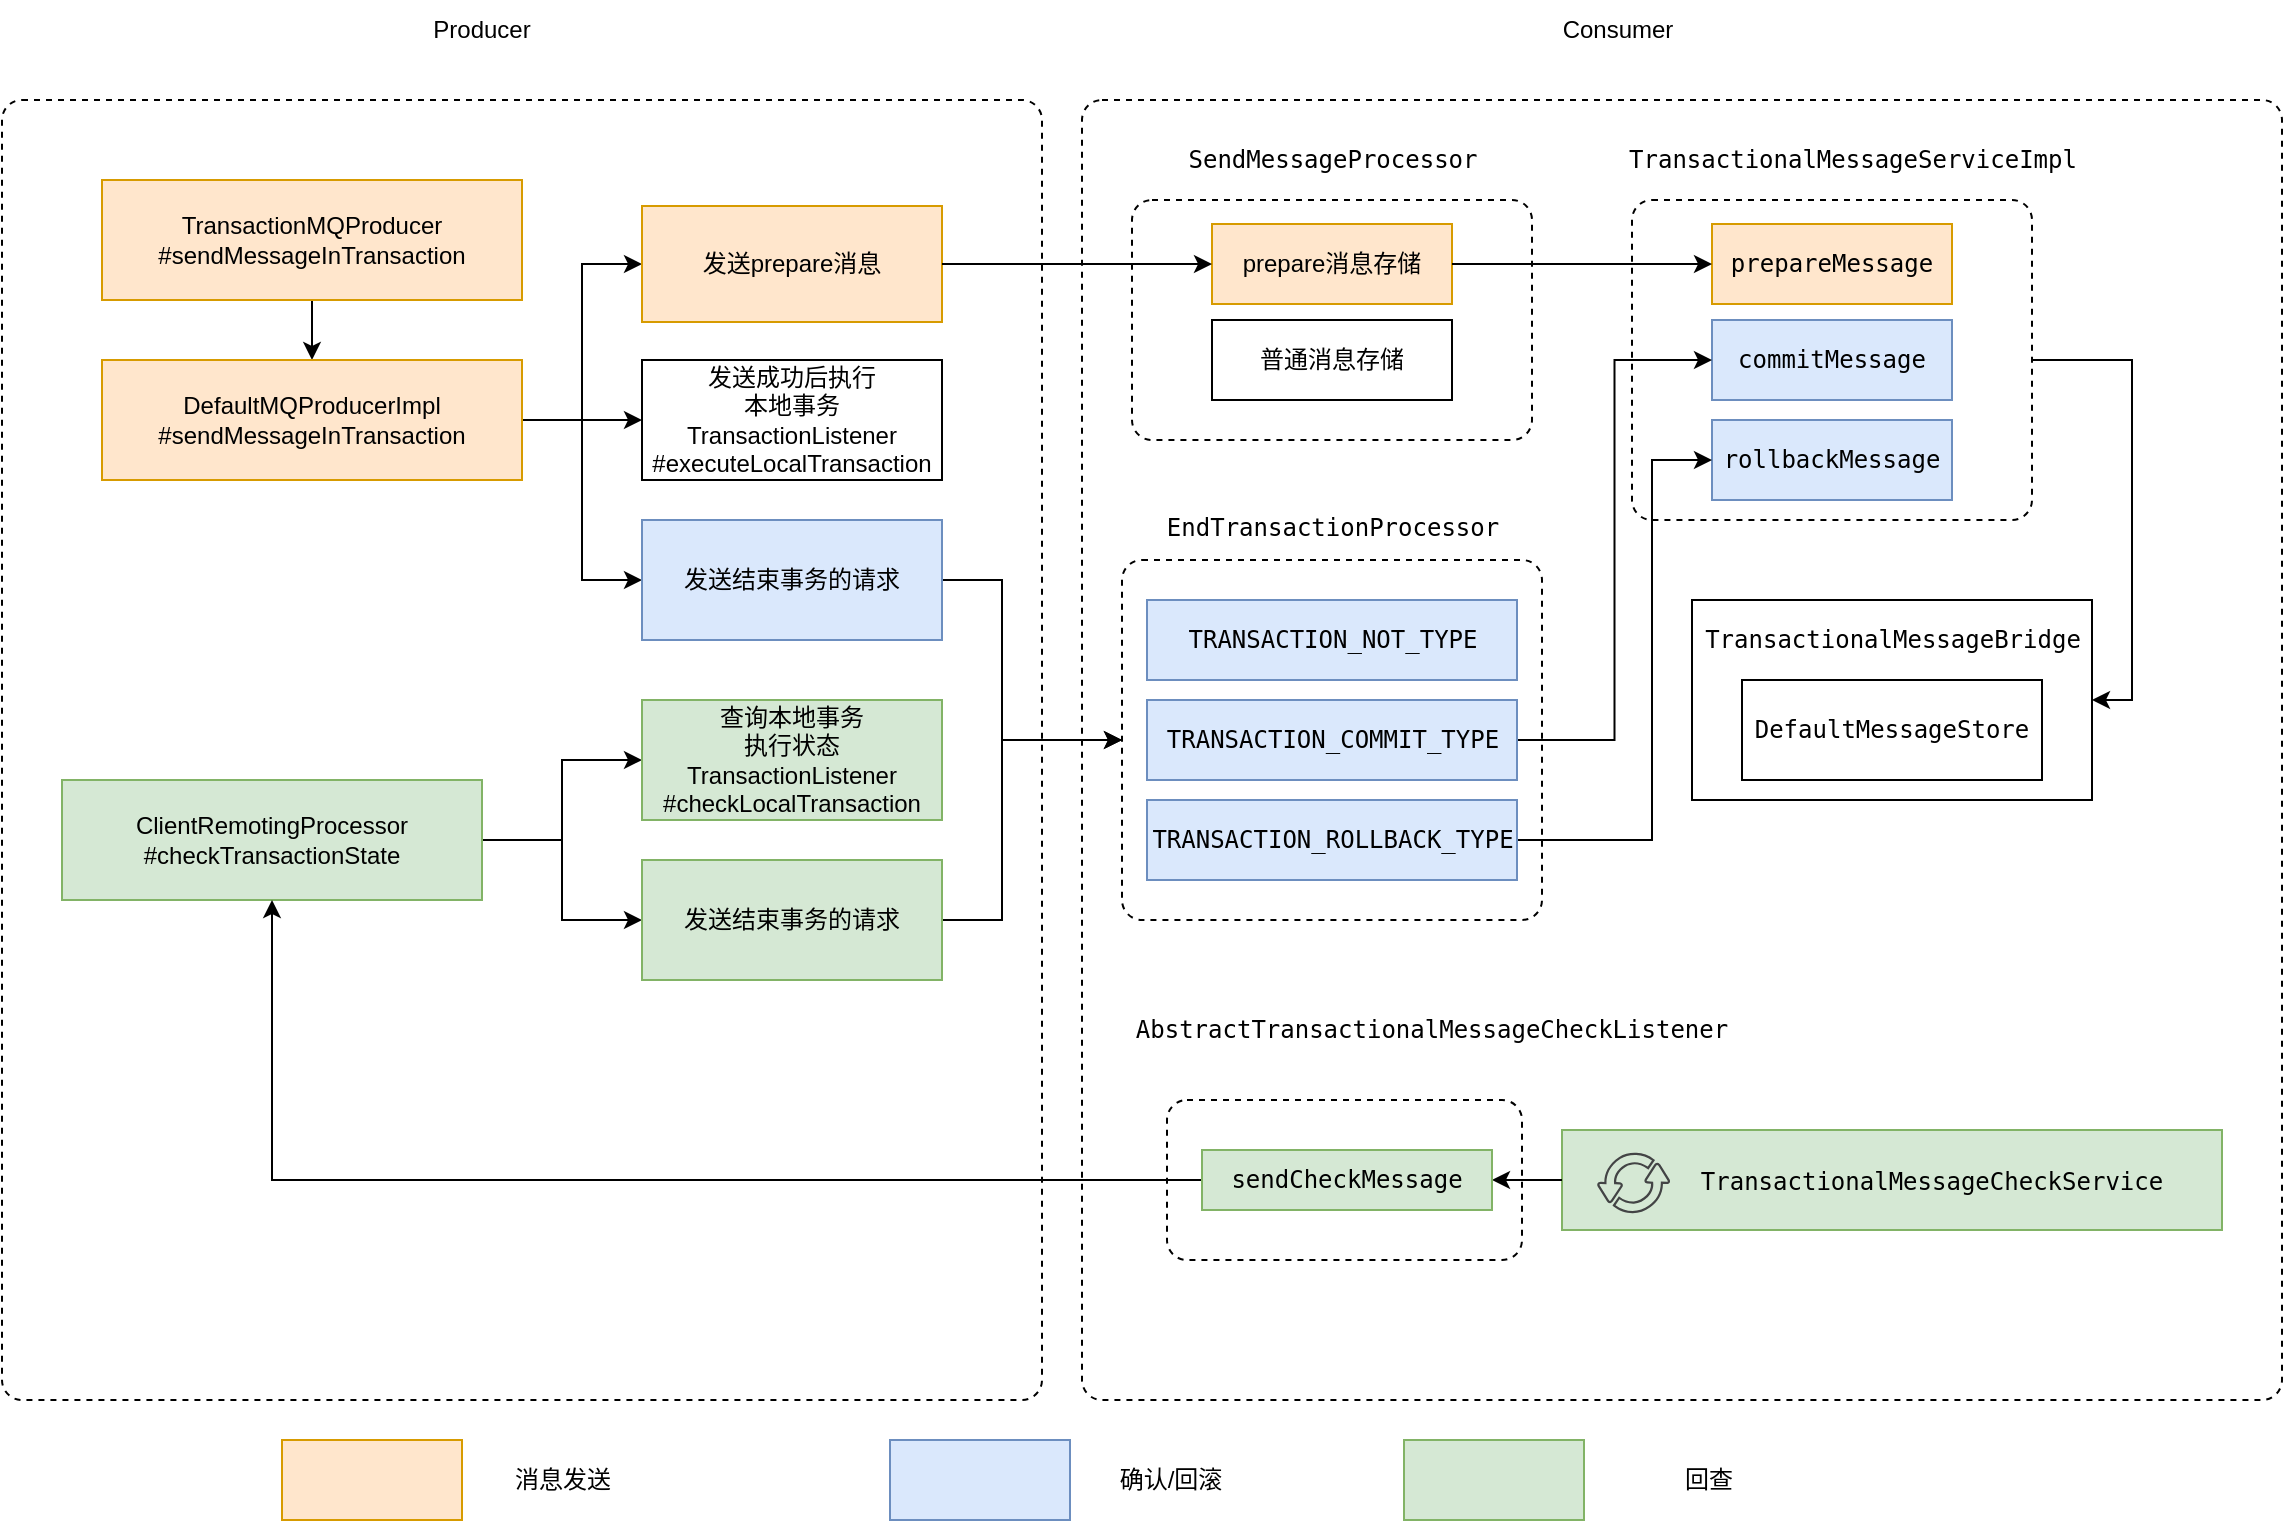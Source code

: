 <mxfile version="15.8.4" type="device"><diagram id="2E-LtHal8WjOzLzMyE7q" name="Page-1"><mxGraphModel dx="1426" dy="860" grid="1" gridSize="10" guides="1" tooltips="1" connect="1" arrows="1" fold="1" page="1" pageScale="1" pageWidth="827" pageHeight="1169" math="0" shadow="0"><root><mxCell id="0"/><mxCell id="1" parent="0"/><mxCell id="0eEU60-_0mocx27R98j--6" value="" style="html=1;align=center;verticalAlign=top;rounded=1;absoluteArcSize=1;arcSize=20;dashed=1;" parent="1" vertex="1"><mxGeometry x="600" y="60" width="600" height="650" as="geometry"/></mxCell><mxCell id="0eEU60-_0mocx27R98j--4" value="" style="html=1;align=center;verticalAlign=top;rounded=1;absoluteArcSize=1;arcSize=20;dashed=1;" parent="1" vertex="1"><mxGeometry x="60" y="60" width="520" height="650" as="geometry"/></mxCell><mxCell id="Fik6nefxO_mn1XnIjBR2-26" value="" style="rounded=0;whiteSpace=wrap;html=1;" parent="1" vertex="1"><mxGeometry x="905" y="310" width="200" height="100" as="geometry"/></mxCell><mxCell id="Fik6nefxO_mn1XnIjBR2-21" value="" style="edgeStyle=orthogonalEdgeStyle;rounded=0;orthogonalLoop=1;jettySize=auto;html=1;" parent="1" source="Fik6nefxO_mn1XnIjBR2-1" target="Fik6nefxO_mn1XnIjBR2-2" edge="1"><mxGeometry relative="1" as="geometry"/></mxCell><mxCell id="Fik6nefxO_mn1XnIjBR2-1" value="TransactionMQProducer&lt;br&gt;#sendMessageInTransaction" style="rounded=0;whiteSpace=wrap;html=1;fillColor=#ffe6cc;strokeColor=#d79b00;" parent="1" vertex="1"><mxGeometry x="110" y="100" width="210" height="60" as="geometry"/></mxCell><mxCell id="Fik6nefxO_mn1XnIjBR2-33" style="edgeStyle=orthogonalEdgeStyle;rounded=0;orthogonalLoop=1;jettySize=auto;html=1;exitX=1;exitY=0.5;exitDx=0;exitDy=0;entryX=0;entryY=0.5;entryDx=0;entryDy=0;" parent="1" source="Fik6nefxO_mn1XnIjBR2-2" target="Fik6nefxO_mn1XnIjBR2-3" edge="1"><mxGeometry relative="1" as="geometry"/></mxCell><mxCell id="Fik6nefxO_mn1XnIjBR2-34" style="edgeStyle=orthogonalEdgeStyle;rounded=0;orthogonalLoop=1;jettySize=auto;html=1;exitX=1;exitY=0.5;exitDx=0;exitDy=0;entryX=0;entryY=0.5;entryDx=0;entryDy=0;" parent="1" source="Fik6nefxO_mn1XnIjBR2-2" target="Fik6nefxO_mn1XnIjBR2-4" edge="1"><mxGeometry relative="1" as="geometry"/></mxCell><mxCell id="Fik6nefxO_mn1XnIjBR2-35" style="edgeStyle=orthogonalEdgeStyle;rounded=0;orthogonalLoop=1;jettySize=auto;html=1;exitX=1;exitY=0.5;exitDx=0;exitDy=0;entryX=0;entryY=0.5;entryDx=0;entryDy=0;" parent="1" source="Fik6nefxO_mn1XnIjBR2-2" target="Fik6nefxO_mn1XnIjBR2-5" edge="1"><mxGeometry relative="1" as="geometry"/></mxCell><mxCell id="Fik6nefxO_mn1XnIjBR2-2" value="DefaultMQProducerImpl&lt;br&gt;#sendMessageInTransaction" style="rounded=0;whiteSpace=wrap;html=1;fillColor=#ffe6cc;strokeColor=#d79b00;" parent="1" vertex="1"><mxGeometry x="110" y="190" width="210" height="60" as="geometry"/></mxCell><mxCell id="Fik6nefxO_mn1XnIjBR2-3" value="发送prepare消息" style="rounded=0;whiteSpace=wrap;html=1;fillColor=#ffe6cc;strokeColor=#d79b00;" parent="1" vertex="1"><mxGeometry x="380" y="113" width="150" height="58" as="geometry"/></mxCell><mxCell id="Fik6nefxO_mn1XnIjBR2-4" value="发送成功后执行&lt;br&gt;本地事务&lt;br&gt;TransactionListener&lt;br&gt;#executeLocalTransaction" style="rounded=0;whiteSpace=wrap;html=1;" parent="1" vertex="1"><mxGeometry x="380" y="190" width="150" height="60" as="geometry"/></mxCell><mxCell id="Fik6nefxO_mn1XnIjBR2-39" style="edgeStyle=orthogonalEdgeStyle;rounded=0;orthogonalLoop=1;jettySize=auto;html=1;exitX=1;exitY=0.5;exitDx=0;exitDy=0;entryX=0;entryY=0.5;entryDx=0;entryDy=0;" parent="1" source="Fik6nefxO_mn1XnIjBR2-5" target="Fik6nefxO_mn1XnIjBR2-15" edge="1"><mxGeometry relative="1" as="geometry"><Array as="points"><mxPoint x="560" y="300"/><mxPoint x="560" y="380"/></Array></mxGeometry></mxCell><mxCell id="Fik6nefxO_mn1XnIjBR2-5" value="发送结束事务的请求" style="rounded=0;whiteSpace=wrap;html=1;fillColor=#dae8fc;strokeColor=#6c8ebf;" parent="1" vertex="1"><mxGeometry x="380" y="270" width="150" height="60" as="geometry"/></mxCell><mxCell id="Fik6nefxO_mn1XnIjBR2-6" value="" style="html=1;align=center;verticalAlign=top;rounded=1;absoluteArcSize=1;arcSize=20;dashed=1;" parent="1" vertex="1"><mxGeometry x="625" y="110" width="200" height="120" as="geometry"/></mxCell><mxCell id="Fik6nefxO_mn1XnIjBR2-7" value="&lt;pre&gt;SendMessageProcessor&lt;/pre&gt;" style="text;html=1;align=center;verticalAlign=middle;resizable=0;points=[];autosize=1;strokeColor=none;fillColor=none;" parent="1" vertex="1"><mxGeometry x="645" y="70" width="160" height="40" as="geometry"/></mxCell><mxCell id="Fik6nefxO_mn1XnIjBR2-8" value="prepare消息存储" style="rounded=0;whiteSpace=wrap;html=1;fillColor=#ffe6cc;strokeColor=#d79b00;" parent="1" vertex="1"><mxGeometry x="665" y="122" width="120" height="40" as="geometry"/></mxCell><mxCell id="Fik6nefxO_mn1XnIjBR2-9" value="普通消息存储" style="rounded=0;whiteSpace=wrap;html=1;" parent="1" vertex="1"><mxGeometry x="665" y="170" width="120" height="40" as="geometry"/></mxCell><mxCell id="Fik6nefxO_mn1XnIjBR2-10" value="&lt;pre&gt;TransactionalMessageServiceImpl&lt;/pre&gt;" style="text;html=1;align=center;verticalAlign=middle;resizable=0;points=[];autosize=1;strokeColor=none;fillColor=none;" parent="1" vertex="1"><mxGeometry x="865" y="70" width="240" height="40" as="geometry"/></mxCell><mxCell id="Fik6nefxO_mn1XnIjBR2-32" style="edgeStyle=orthogonalEdgeStyle;rounded=0;orthogonalLoop=1;jettySize=auto;html=1;exitX=1;exitY=0.5;exitDx=0;exitDy=0;entryX=1;entryY=0.5;entryDx=0;entryDy=0;" parent="1" source="Fik6nefxO_mn1XnIjBR2-11" target="Fik6nefxO_mn1XnIjBR2-26" edge="1"><mxGeometry relative="1" as="geometry"/></mxCell><mxCell id="Fik6nefxO_mn1XnIjBR2-11" value="" style="html=1;align=center;verticalAlign=top;rounded=1;absoluteArcSize=1;arcSize=20;dashed=1;" parent="1" vertex="1"><mxGeometry x="875" y="110" width="200" height="160" as="geometry"/></mxCell><mxCell id="Fik6nefxO_mn1XnIjBR2-12" value="&lt;pre&gt;prepareMessage&lt;/pre&gt;" style="rounded=0;whiteSpace=wrap;html=1;fillColor=#ffe6cc;strokeColor=#d79b00;" parent="1" vertex="1"><mxGeometry x="915" y="122" width="120" height="40" as="geometry"/></mxCell><mxCell id="Fik6nefxO_mn1XnIjBR2-13" value="&lt;pre&gt;commitMessage&lt;/pre&gt;" style="rounded=0;whiteSpace=wrap;html=1;fillColor=#dae8fc;strokeColor=#6c8ebf;" parent="1" vertex="1"><mxGeometry x="915" y="170" width="120" height="40" as="geometry"/></mxCell><mxCell id="Fik6nefxO_mn1XnIjBR2-14" value="&lt;pre&gt;&lt;pre&gt;rollbackMessage&lt;/pre&gt;&lt;/pre&gt;" style="rounded=0;whiteSpace=wrap;html=1;fillColor=#dae8fc;strokeColor=#6c8ebf;" parent="1" vertex="1"><mxGeometry x="915" y="220" width="120" height="40" as="geometry"/></mxCell><mxCell id="Fik6nefxO_mn1XnIjBR2-15" value="" style="html=1;align=center;verticalAlign=top;rounded=1;absoluteArcSize=1;arcSize=20;dashed=1;" parent="1" vertex="1"><mxGeometry x="620" y="290" width="210" height="180" as="geometry"/></mxCell><mxCell id="Fik6nefxO_mn1XnIjBR2-16" value="&lt;pre&gt;&lt;pre&gt;EndTransactionProcessor&lt;/pre&gt;&lt;/pre&gt;" style="text;html=1;align=center;verticalAlign=middle;resizable=0;points=[];autosize=1;strokeColor=none;fillColor=none;" parent="1" vertex="1"><mxGeometry x="635" y="254" width="180" height="40" as="geometry"/></mxCell><mxCell id="Fik6nefxO_mn1XnIjBR2-17" value="&lt;pre&gt;TRANSACTION_NOT_TYPE&lt;/pre&gt;" style="rounded=0;whiteSpace=wrap;html=1;fillColor=#dae8fc;strokeColor=#6c8ebf;" parent="1" vertex="1"><mxGeometry x="632.5" y="310" width="185" height="40" as="geometry"/></mxCell><mxCell id="Fik6nefxO_mn1XnIjBR2-22" style="edgeStyle=orthogonalEdgeStyle;rounded=0;orthogonalLoop=1;jettySize=auto;html=1;exitX=1;exitY=0.5;exitDx=0;exitDy=0;entryX=0;entryY=0.5;entryDx=0;entryDy=0;" parent="1" source="Fik6nefxO_mn1XnIjBR2-19" target="Fik6nefxO_mn1XnIjBR2-13" edge="1"><mxGeometry relative="1" as="geometry"/></mxCell><mxCell id="Fik6nefxO_mn1XnIjBR2-19" value="&lt;pre&gt;&lt;pre&gt;TRANSACTION_COMMIT_TYPE&lt;/pre&gt;&lt;/pre&gt;" style="rounded=0;whiteSpace=wrap;html=1;fillColor=#dae8fc;strokeColor=#6c8ebf;" parent="1" vertex="1"><mxGeometry x="632.5" y="360" width="185" height="40" as="geometry"/></mxCell><mxCell id="Fik6nefxO_mn1XnIjBR2-23" style="edgeStyle=orthogonalEdgeStyle;rounded=0;orthogonalLoop=1;jettySize=auto;html=1;exitX=1;exitY=0.5;exitDx=0;exitDy=0;entryX=0;entryY=0.5;entryDx=0;entryDy=0;" parent="1" source="Fik6nefxO_mn1XnIjBR2-20" target="Fik6nefxO_mn1XnIjBR2-14" edge="1"><mxGeometry relative="1" as="geometry"><Array as="points"><mxPoint x="885" y="430"/><mxPoint x="885" y="240"/></Array></mxGeometry></mxCell><mxCell id="Fik6nefxO_mn1XnIjBR2-20" value="&lt;pre&gt;&lt;pre&gt;&lt;pre&gt;TRANSACTION_ROLLBACK_TYPE&lt;/pre&gt;&lt;/pre&gt;&lt;/pre&gt;" style="rounded=0;whiteSpace=wrap;html=1;fillColor=#dae8fc;strokeColor=#6c8ebf;" parent="1" vertex="1"><mxGeometry x="632.5" y="410" width="185" height="40" as="geometry"/></mxCell><mxCell id="Fik6nefxO_mn1XnIjBR2-24" value="&lt;pre&gt;DefaultMessageStore&lt;/pre&gt;" style="rounded=0;whiteSpace=wrap;html=1;" parent="1" vertex="1"><mxGeometry x="930" y="350" width="150" height="50" as="geometry"/></mxCell><mxCell id="Fik6nefxO_mn1XnIjBR2-31" value="&lt;pre&gt;TransactionalMessageBridge&lt;/pre&gt;" style="text;html=1;align=center;verticalAlign=middle;resizable=0;points=[];autosize=1;strokeColor=none;fillColor=none;" parent="1" vertex="1"><mxGeometry x="905" y="310" width="200" height="40" as="geometry"/></mxCell><mxCell id="Fik6nefxO_mn1XnIjBR2-36" style="edgeStyle=orthogonalEdgeStyle;rounded=0;orthogonalLoop=1;jettySize=auto;html=1;exitX=1;exitY=0.5;exitDx=0;exitDy=0;entryX=0;entryY=0.5;entryDx=0;entryDy=0;" parent="1" source="Fik6nefxO_mn1XnIjBR2-3" target="Fik6nefxO_mn1XnIjBR2-8" edge="1"><mxGeometry relative="1" as="geometry"/></mxCell><mxCell id="Fik6nefxO_mn1XnIjBR2-38" style="edgeStyle=orthogonalEdgeStyle;rounded=0;orthogonalLoop=1;jettySize=auto;html=1;exitX=1;exitY=0.5;exitDx=0;exitDy=0;entryX=0;entryY=0.5;entryDx=0;entryDy=0;" parent="1" source="Fik6nefxO_mn1XnIjBR2-8" target="Fik6nefxO_mn1XnIjBR2-12" edge="1"><mxGeometry relative="1" as="geometry"/></mxCell><mxCell id="Fik6nefxO_mn1XnIjBR2-51" style="edgeStyle=orthogonalEdgeStyle;rounded=0;orthogonalLoop=1;jettySize=auto;html=1;exitX=1;exitY=0.5;exitDx=0;exitDy=0;entryX=0;entryY=0.5;entryDx=0;entryDy=0;" parent="1" source="Fik6nefxO_mn1XnIjBR2-46" target="Fik6nefxO_mn1XnIjBR2-47" edge="1"><mxGeometry relative="1" as="geometry"/></mxCell><mxCell id="Fik6nefxO_mn1XnIjBR2-52" style="edgeStyle=orthogonalEdgeStyle;rounded=0;orthogonalLoop=1;jettySize=auto;html=1;exitX=1;exitY=0.5;exitDx=0;exitDy=0;entryX=0;entryY=0.5;entryDx=0;entryDy=0;" parent="1" source="Fik6nefxO_mn1XnIjBR2-46" target="Fik6nefxO_mn1XnIjBR2-48" edge="1"><mxGeometry relative="1" as="geometry"/></mxCell><mxCell id="Fik6nefxO_mn1XnIjBR2-46" value="&lt;span&gt;ClientRemotingProcessor&lt;/span&gt;&lt;br&gt;&lt;span&gt;#checkTransactionState&lt;br&gt;&lt;/span&gt;" style="rounded=0;whiteSpace=wrap;html=1;fillColor=#d5e8d4;strokeColor=#82b366;" parent="1" vertex="1"><mxGeometry x="90" y="400" width="210" height="60" as="geometry"/></mxCell><mxCell id="Fik6nefxO_mn1XnIjBR2-47" value="查询本地事务&lt;br&gt;执行状态&lt;br&gt;TransactionListener&lt;br&gt;#checkLocalTransaction" style="rounded=0;whiteSpace=wrap;html=1;fillColor=#d5e8d4;strokeColor=#82b366;" parent="1" vertex="1"><mxGeometry x="380" y="360" width="150" height="60" as="geometry"/></mxCell><mxCell id="Fik6nefxO_mn1XnIjBR2-53" style="edgeStyle=orthogonalEdgeStyle;rounded=0;orthogonalLoop=1;jettySize=auto;html=1;exitX=1;exitY=0.5;exitDx=0;exitDy=0;entryX=0;entryY=0.5;entryDx=0;entryDy=0;" parent="1" source="Fik6nefxO_mn1XnIjBR2-48" target="Fik6nefxO_mn1XnIjBR2-15" edge="1"><mxGeometry relative="1" as="geometry"><Array as="points"><mxPoint x="560" y="470"/><mxPoint x="560" y="380"/></Array></mxGeometry></mxCell><mxCell id="Fik6nefxO_mn1XnIjBR2-48" value="发送结束事务的请求" style="rounded=0;whiteSpace=wrap;html=1;fillColor=#d5e8d4;strokeColor=#82b366;" parent="1" vertex="1"><mxGeometry x="380" y="440" width="150" height="60" as="geometry"/></mxCell><mxCell id="0eEU60-_0mocx27R98j--7" value="Producer" style="text;html=1;strokeColor=none;fillColor=none;align=center;verticalAlign=middle;whiteSpace=wrap;rounded=0;" parent="1" vertex="1"><mxGeometry x="270" y="10" width="60" height="30" as="geometry"/></mxCell><mxCell id="0eEU60-_0mocx27R98j--8" value="Consumer" style="text;html=1;strokeColor=none;fillColor=none;align=center;verticalAlign=middle;whiteSpace=wrap;rounded=0;" parent="1" vertex="1"><mxGeometry x="837.5" y="10" width="60" height="30" as="geometry"/></mxCell><mxCell id="0eEU60-_0mocx27R98j--10" value="" style="rounded=0;whiteSpace=wrap;html=1;fillColor=#ffe6cc;strokeColor=#d79b00;" parent="1" vertex="1"><mxGeometry x="200" y="730" width="90" height="40" as="geometry"/></mxCell><mxCell id="0eEU60-_0mocx27R98j--11" value="消息发送" style="text;html=1;align=center;verticalAlign=middle;resizable=0;points=[];autosize=1;strokeColor=none;fillColor=none;" parent="1" vertex="1"><mxGeometry x="310" y="740" width="60" height="20" as="geometry"/></mxCell><mxCell id="0eEU60-_0mocx27R98j--12" value="" style="rounded=0;whiteSpace=wrap;html=1;fillColor=#dae8fc;strokeColor=#6c8ebf;" parent="1" vertex="1"><mxGeometry x="504" y="730" width="90" height="40" as="geometry"/></mxCell><mxCell id="0eEU60-_0mocx27R98j--13" value="确认/回滚" style="text;html=1;align=center;verticalAlign=middle;resizable=0;points=[];autosize=1;strokeColor=none;fillColor=none;" parent="1" vertex="1"><mxGeometry x="609" y="740" width="70" height="20" as="geometry"/></mxCell><mxCell id="0eEU60-_0mocx27R98j--14" value="" style="rounded=0;whiteSpace=wrap;html=1;fillColor=#d5e8d4;strokeColor=#82b366;" parent="1" vertex="1"><mxGeometry x="761" y="730" width="90" height="40" as="geometry"/></mxCell><mxCell id="0eEU60-_0mocx27R98j--15" value="回查" style="text;html=1;align=center;verticalAlign=middle;resizable=0;points=[];autosize=1;strokeColor=none;fillColor=none;" parent="1" vertex="1"><mxGeometry x="893" y="740" width="40" height="20" as="geometry"/></mxCell><mxCell id="TMCNl0D7U3YAbW90KIum-1" value="&lt;pre&gt;&lt;pre&gt;&lt;br&gt;&lt;/pre&gt;&lt;/pre&gt;" style="rounded=0;whiteSpace=wrap;html=1;fillColor=#d5e8d4;strokeColor=#82b366;" vertex="1" parent="1"><mxGeometry x="840" y="575" width="330" height="50" as="geometry"/></mxCell><mxCell id="TMCNl0D7U3YAbW90KIum-2" value="" style="sketch=0;pointerEvents=1;shadow=0;dashed=0;html=1;strokeColor=none;fillColor=#434445;aspect=fixed;labelPosition=center;verticalLabelPosition=bottom;verticalAlign=top;align=center;outlineConnect=0;shape=mxgraph.vvd.business_continuity_data_protection;" vertex="1" parent="1"><mxGeometry x="857.5" y="586.25" width="36.63" height="31.5" as="geometry"/></mxCell><mxCell id="TMCNl0D7U3YAbW90KIum-3" value="&lt;pre&gt;TransactionalMessageCheckService&lt;/pre&gt;" style="text;html=1;strokeColor=none;fillColor=none;align=center;verticalAlign=middle;whiteSpace=wrap;rounded=0;" vertex="1" parent="1"><mxGeometry x="995" y="586.25" width="60" height="30" as="geometry"/></mxCell><mxCell id="TMCNl0D7U3YAbW90KIum-6" value="&lt;pre&gt;AbstractTransactionalMessageCheckListener&lt;/pre&gt;" style="text;html=1;strokeColor=none;fillColor=none;align=center;verticalAlign=middle;whiteSpace=wrap;rounded=0;" vertex="1" parent="1"><mxGeometry x="745" y="510" width="60" height="30" as="geometry"/></mxCell><mxCell id="TMCNl0D7U3YAbW90KIum-12" value="" style="html=1;align=center;verticalAlign=top;rounded=1;absoluteArcSize=1;arcSize=20;dashed=1;" vertex="1" parent="1"><mxGeometry x="642.5" y="560" width="177.5" height="80" as="geometry"/></mxCell><mxCell id="TMCNl0D7U3YAbW90KIum-14" style="edgeStyle=orthogonalEdgeStyle;rounded=0;orthogonalLoop=1;jettySize=auto;html=1;exitX=1;exitY=0.5;exitDx=0;exitDy=0;entryX=0;entryY=0.5;entryDx=0;entryDy=0;startArrow=classic;startFill=1;endArrow=none;endFill=0;" edge="1" parent="1" source="TMCNl0D7U3YAbW90KIum-7" target="TMCNl0D7U3YAbW90KIum-1"><mxGeometry relative="1" as="geometry"/></mxCell><mxCell id="TMCNl0D7U3YAbW90KIum-15" style="edgeStyle=orthogonalEdgeStyle;rounded=0;orthogonalLoop=1;jettySize=auto;html=1;exitX=0;exitY=0.5;exitDx=0;exitDy=0;entryX=0.5;entryY=1;entryDx=0;entryDy=0;startArrow=none;startFill=0;endArrow=classic;endFill=1;" edge="1" parent="1" source="TMCNl0D7U3YAbW90KIum-7" target="Fik6nefxO_mn1XnIjBR2-46"><mxGeometry relative="1" as="geometry"/></mxCell><mxCell id="TMCNl0D7U3YAbW90KIum-7" value="&lt;pre&gt;sendCheckMessage&lt;/pre&gt;" style="rounded=0;whiteSpace=wrap;html=1;fillColor=#d5e8d4;strokeColor=#82b366;" vertex="1" parent="1"><mxGeometry x="660" y="585" width="145" height="30" as="geometry"/></mxCell></root></mxGraphModel></diagram></mxfile>